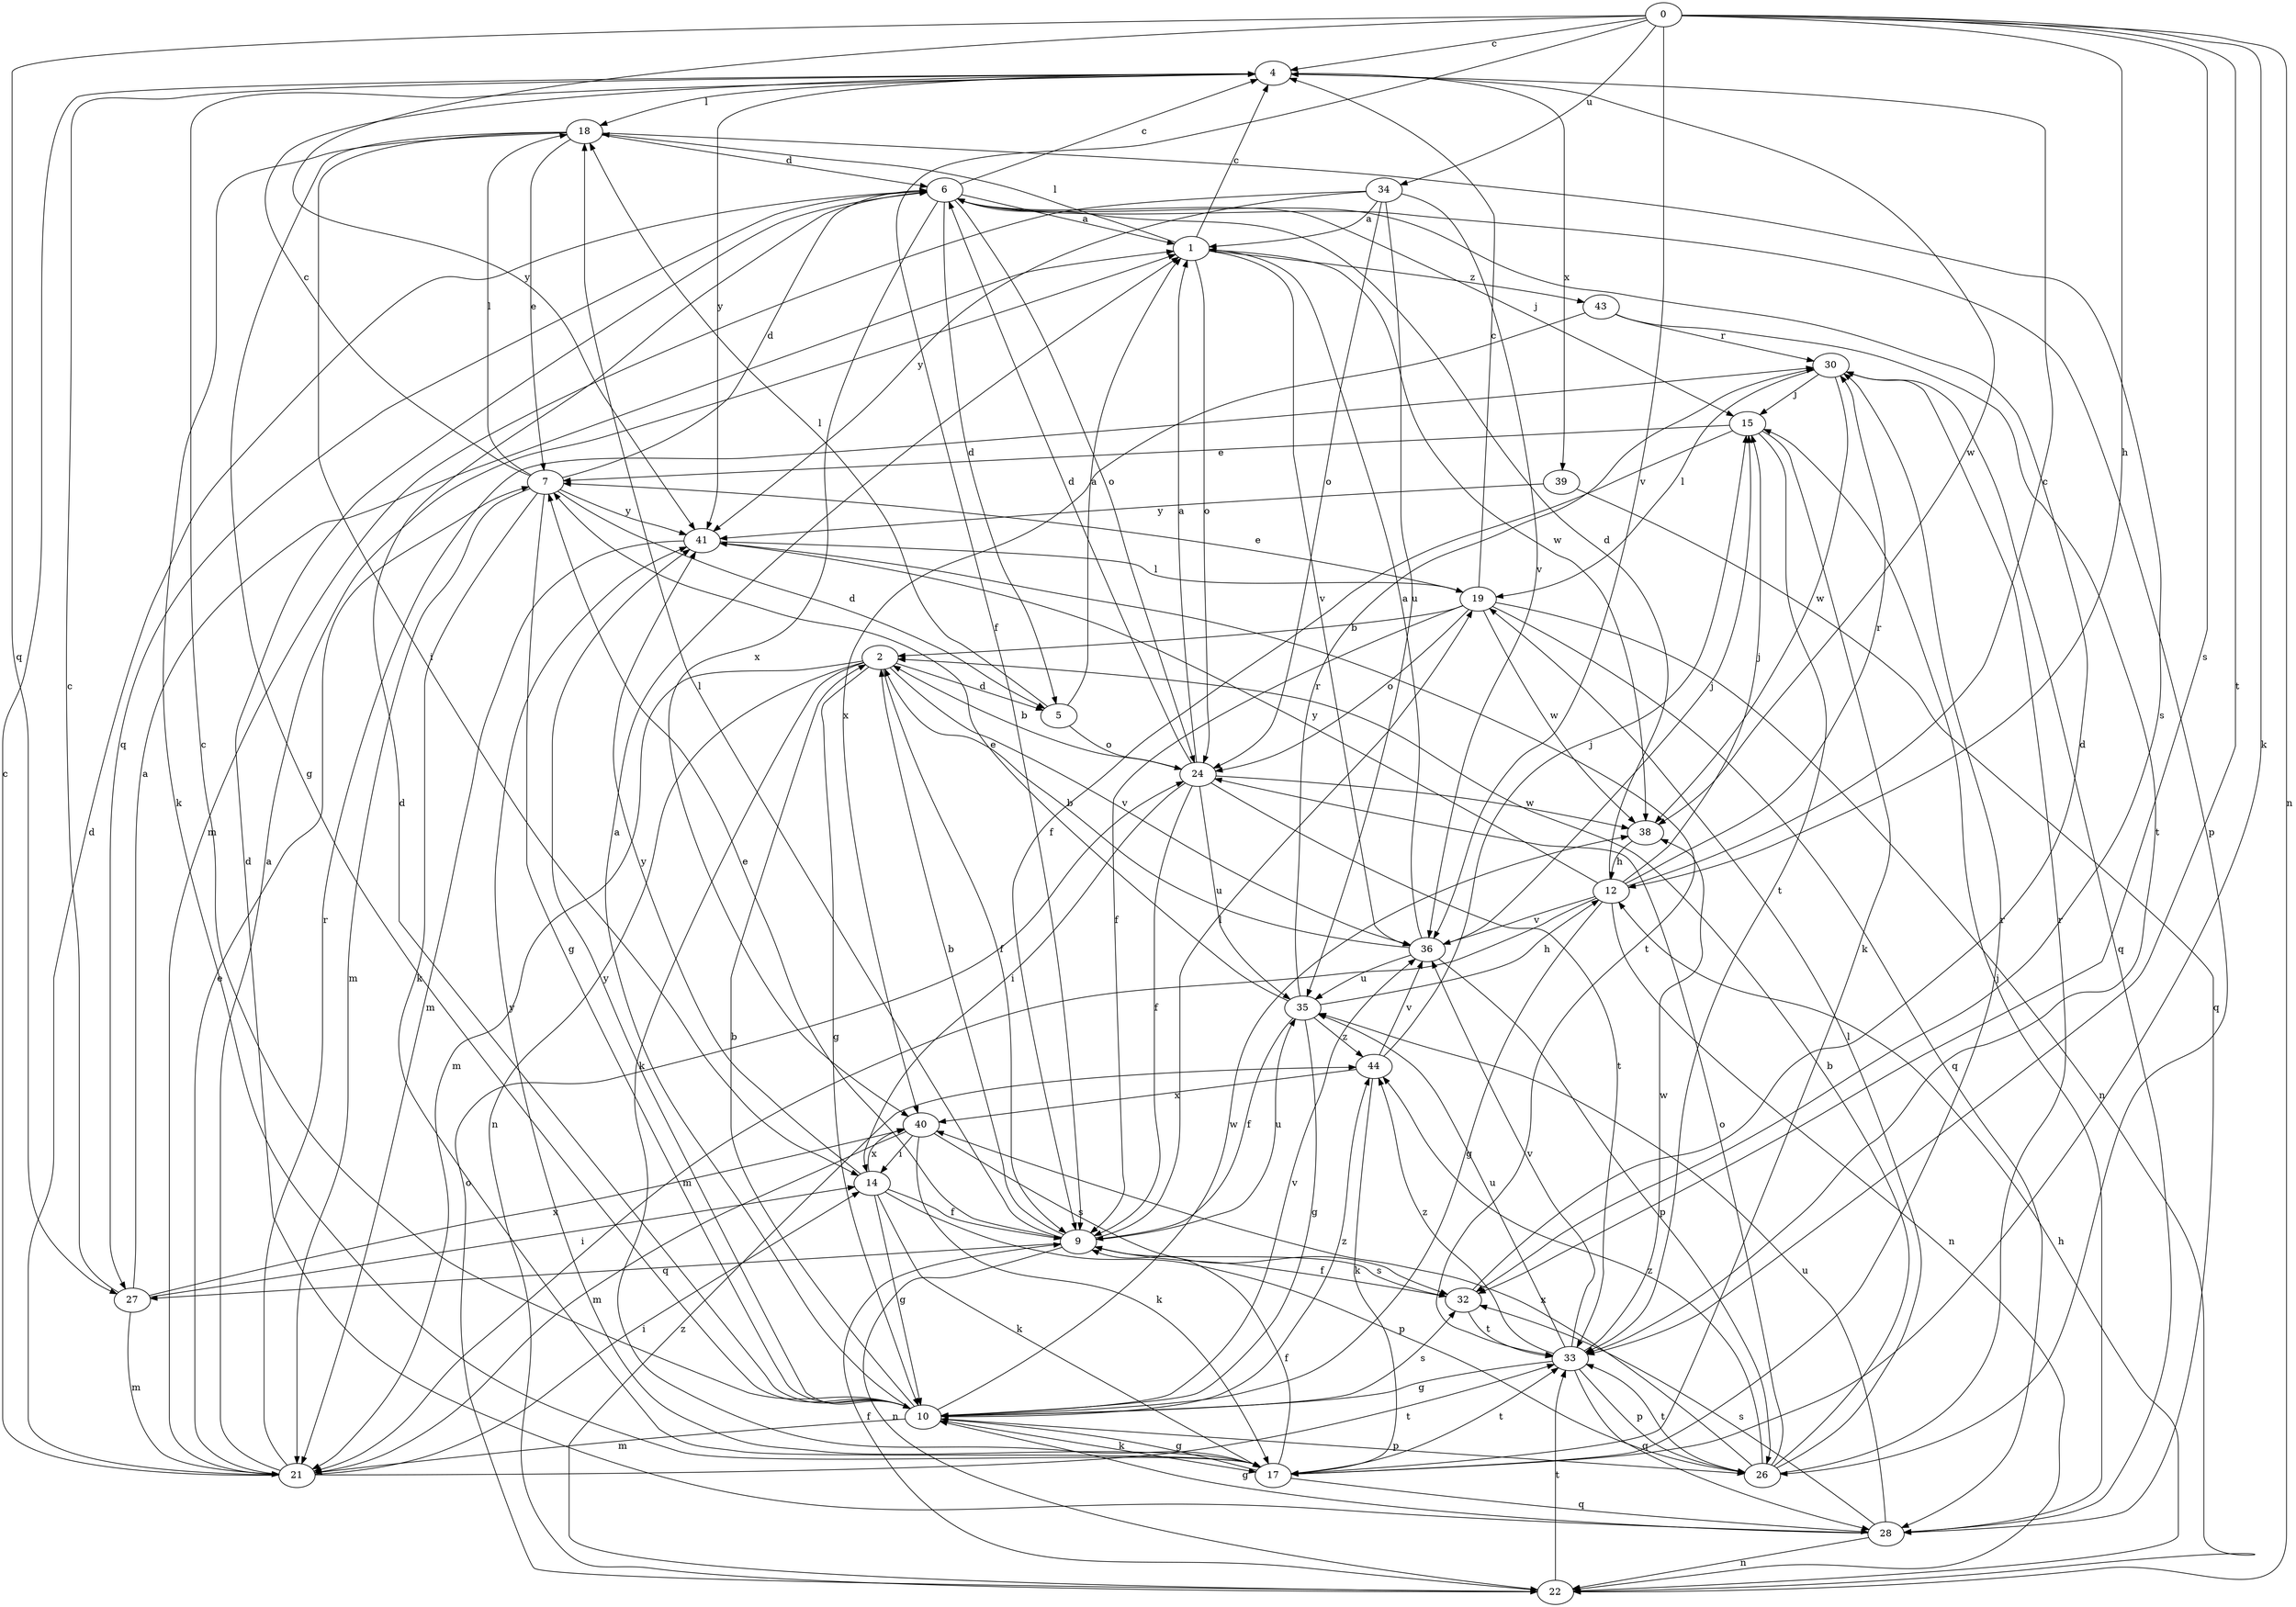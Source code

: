 strict digraph  {
0;
1;
2;
4;
5;
6;
7;
9;
10;
12;
14;
15;
17;
18;
19;
21;
22;
24;
26;
27;
28;
30;
32;
33;
34;
35;
36;
38;
39;
40;
41;
43;
44;
0 -> 4  [label=c];
0 -> 9  [label=f];
0 -> 12  [label=h];
0 -> 17  [label=k];
0 -> 22  [label=n];
0 -> 27  [label=q];
0 -> 32  [label=s];
0 -> 33  [label=t];
0 -> 34  [label=u];
0 -> 36  [label=v];
0 -> 41  [label=y];
1 -> 4  [label=c];
1 -> 18  [label=l];
1 -> 24  [label=o];
1 -> 36  [label=v];
1 -> 38  [label=w];
1 -> 43  [label=z];
2 -> 5  [label=d];
2 -> 9  [label=f];
2 -> 10  [label=g];
2 -> 17  [label=k];
2 -> 21  [label=m];
2 -> 22  [label=n];
2 -> 36  [label=v];
4 -> 18  [label=l];
4 -> 38  [label=w];
4 -> 39  [label=x];
4 -> 41  [label=y];
5 -> 1  [label=a];
5 -> 18  [label=l];
5 -> 24  [label=o];
6 -> 1  [label=a];
6 -> 4  [label=c];
6 -> 5  [label=d];
6 -> 15  [label=j];
6 -> 24  [label=o];
6 -> 26  [label=p];
6 -> 27  [label=q];
6 -> 40  [label=x];
7 -> 4  [label=c];
7 -> 5  [label=d];
7 -> 6  [label=d];
7 -> 10  [label=g];
7 -> 17  [label=k];
7 -> 18  [label=l];
7 -> 21  [label=m];
7 -> 41  [label=y];
9 -> 2  [label=b];
9 -> 7  [label=e];
9 -> 18  [label=l];
9 -> 19  [label=l];
9 -> 22  [label=n];
9 -> 27  [label=q];
9 -> 32  [label=s];
9 -> 35  [label=u];
10 -> 1  [label=a];
10 -> 2  [label=b];
10 -> 4  [label=c];
10 -> 6  [label=d];
10 -> 17  [label=k];
10 -> 21  [label=m];
10 -> 26  [label=p];
10 -> 32  [label=s];
10 -> 36  [label=v];
10 -> 38  [label=w];
10 -> 41  [label=y];
10 -> 44  [label=z];
12 -> 4  [label=c];
12 -> 6  [label=d];
12 -> 10  [label=g];
12 -> 15  [label=j];
12 -> 21  [label=m];
12 -> 22  [label=n];
12 -> 30  [label=r];
12 -> 36  [label=v];
12 -> 41  [label=y];
14 -> 9  [label=f];
14 -> 10  [label=g];
14 -> 17  [label=k];
14 -> 26  [label=p];
14 -> 40  [label=x];
14 -> 41  [label=y];
15 -> 7  [label=e];
15 -> 9  [label=f];
15 -> 17  [label=k];
15 -> 33  [label=t];
17 -> 9  [label=f];
17 -> 10  [label=g];
17 -> 28  [label=q];
17 -> 30  [label=r];
17 -> 33  [label=t];
17 -> 41  [label=y];
18 -> 6  [label=d];
18 -> 7  [label=e];
18 -> 10  [label=g];
18 -> 14  [label=i];
18 -> 17  [label=k];
18 -> 32  [label=s];
19 -> 2  [label=b];
19 -> 4  [label=c];
19 -> 7  [label=e];
19 -> 9  [label=f];
19 -> 22  [label=n];
19 -> 24  [label=o];
19 -> 28  [label=q];
19 -> 38  [label=w];
21 -> 1  [label=a];
21 -> 4  [label=c];
21 -> 6  [label=d];
21 -> 7  [label=e];
21 -> 14  [label=i];
21 -> 30  [label=r];
21 -> 33  [label=t];
22 -> 9  [label=f];
22 -> 12  [label=h];
22 -> 24  [label=o];
22 -> 33  [label=t];
22 -> 44  [label=z];
24 -> 1  [label=a];
24 -> 2  [label=b];
24 -> 6  [label=d];
24 -> 9  [label=f];
24 -> 14  [label=i];
24 -> 33  [label=t];
24 -> 35  [label=u];
24 -> 38  [label=w];
26 -> 2  [label=b];
26 -> 19  [label=l];
26 -> 24  [label=o];
26 -> 30  [label=r];
26 -> 33  [label=t];
26 -> 40  [label=x];
26 -> 44  [label=z];
27 -> 1  [label=a];
27 -> 4  [label=c];
27 -> 14  [label=i];
27 -> 21  [label=m];
27 -> 40  [label=x];
28 -> 6  [label=d];
28 -> 10  [label=g];
28 -> 15  [label=j];
28 -> 22  [label=n];
28 -> 32  [label=s];
28 -> 35  [label=u];
30 -> 15  [label=j];
30 -> 19  [label=l];
30 -> 28  [label=q];
30 -> 38  [label=w];
32 -> 6  [label=d];
32 -> 9  [label=f];
32 -> 33  [label=t];
33 -> 10  [label=g];
33 -> 26  [label=p];
33 -> 28  [label=q];
33 -> 35  [label=u];
33 -> 36  [label=v];
33 -> 38  [label=w];
33 -> 44  [label=z];
34 -> 1  [label=a];
34 -> 21  [label=m];
34 -> 24  [label=o];
34 -> 35  [label=u];
34 -> 36  [label=v];
34 -> 41  [label=y];
35 -> 7  [label=e];
35 -> 9  [label=f];
35 -> 10  [label=g];
35 -> 12  [label=h];
35 -> 30  [label=r];
35 -> 44  [label=z];
36 -> 1  [label=a];
36 -> 2  [label=b];
36 -> 15  [label=j];
36 -> 26  [label=p];
36 -> 35  [label=u];
38 -> 12  [label=h];
39 -> 28  [label=q];
39 -> 41  [label=y];
40 -> 14  [label=i];
40 -> 17  [label=k];
40 -> 21  [label=m];
40 -> 32  [label=s];
41 -> 19  [label=l];
41 -> 21  [label=m];
41 -> 33  [label=t];
43 -> 30  [label=r];
43 -> 33  [label=t];
43 -> 40  [label=x];
44 -> 15  [label=j];
44 -> 17  [label=k];
44 -> 36  [label=v];
44 -> 40  [label=x];
}
